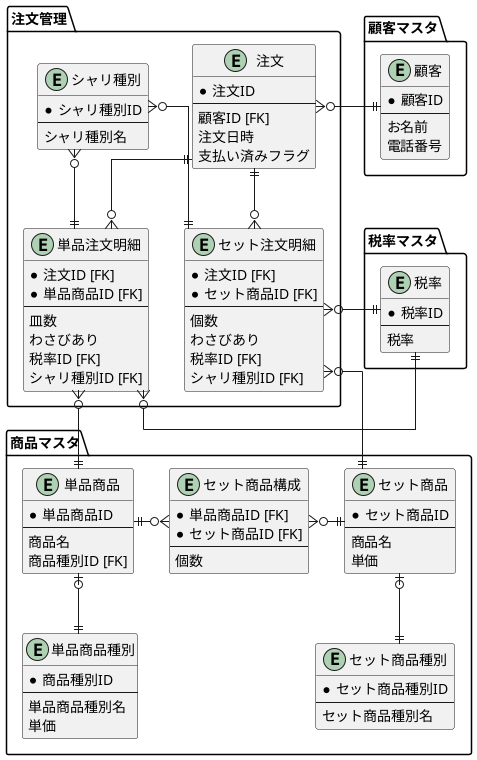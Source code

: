 @startuml sushi

skinparam Linetype ortho

package 顧客マスタ {
    entity 顧客 {
        * 顧客ID
        --
        お名前
        電話番号
    }
}

package 税率マスタ {
    entity 税率 {
        * 税率ID
        --
        税率
    }
}

package 注文管理 {
    entity 注文 {
        * 注文ID
        --
        顧客ID [FK]
        注文日時
        支払い済みフラグ
    }

    entity 単品注文明細 {
        * 注文ID [FK]
        * 単品商品ID [FK]
        --
        皿数
        わさびあり
        税率ID [FK]
        シャリ種別ID [FK]
    }

    entity セット注文明細 {
        * 注文ID [FK]
        * セット商品ID [FK]
        --
        個数
        わさびあり
        税率ID [FK]
        シャリ種別ID [FK]
    }

    entity シャリ種別 {
        * シャリ種別ID
        --
        シャリ種別名
    }

    注文 ||-do-o{ 単品注文明細
    注文 ||-do-o{ セット注文明細
    シャリ種別 }o-do-|| 単品注文明細
    シャリ種別 }o-do-|| セット注文明細
}


package 商品マスタ {
    entity 単品商品 {
        * 単品商品ID
        --
        商品名
        商品種別ID [FK]
    }

    entity 単品商品種別 {
        * 商品種別ID
        --
        単品商品種別名
        単価
    }

    entity セット商品 {
        * セット商品ID
        --
        商品名
        単価
    }

    entity セット商品種別 {
        * セット商品種別ID
        --
        セット商品種別名
    }

    entity セット商品構成 {
        * 単品商品ID [FK]
        * セット商品ID [FK]
        --
        個数
    }

    単品商品 |o--|| 単品商品種別
    セット商品 |o--|| セット商品種別
    単品商品 ||-ri-o{ セット商品構成
    セット商品 ||-le-o{ セット商品構成
}

顧客 ||-le-o{ 注文
単品注文明細 }o-do-|| 単品商品
セット注文明細 }o-do-|| セット商品
単品注文明細 }o-ri-|| 税率
セット注文明細 }o-ri-|| 税率

@enduml